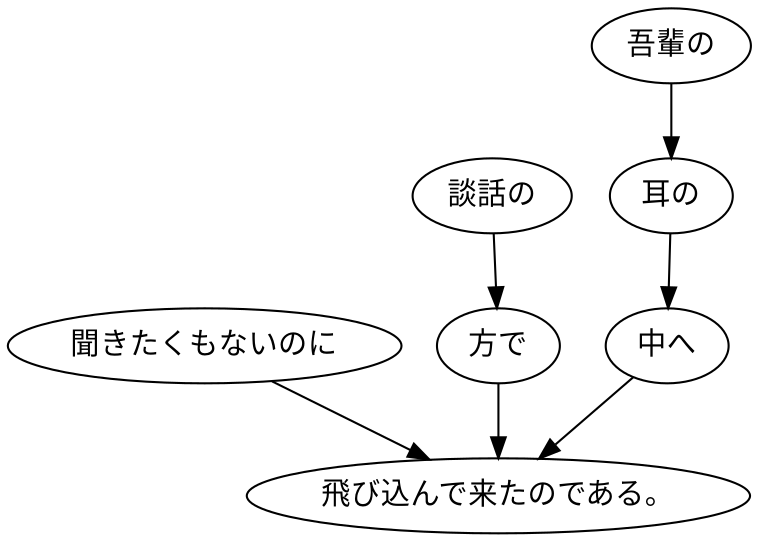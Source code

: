 digraph graph5229 {
	node0 [label="聞きたくもないのに"];
	node1 [label="談話の"];
	node2 [label="方で"];
	node3 [label="吾輩の"];
	node4 [label="耳の"];
	node5 [label="中へ"];
	node6 [label="飛び込んで来たのである。"];
	node0 -> node6;
	node1 -> node2;
	node2 -> node6;
	node3 -> node4;
	node4 -> node5;
	node5 -> node6;
}
